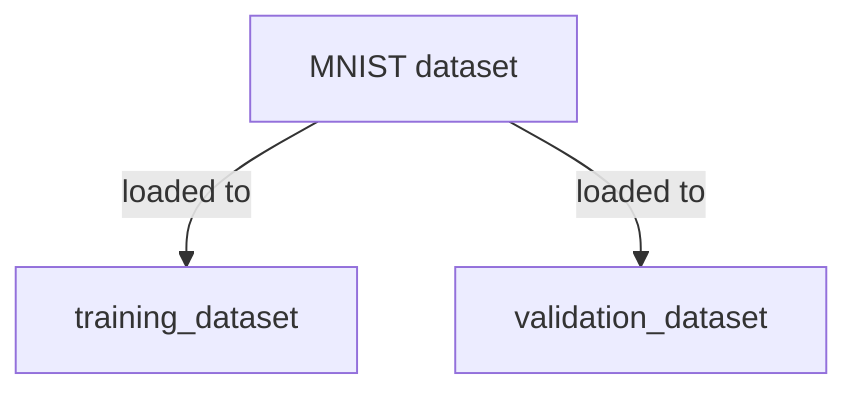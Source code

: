 flowchart TD
    A["MNIST dataset"] --> |"loaded to"| B["training_dataset"]
    A --> |"loaded to"| C["validation_dataset"]